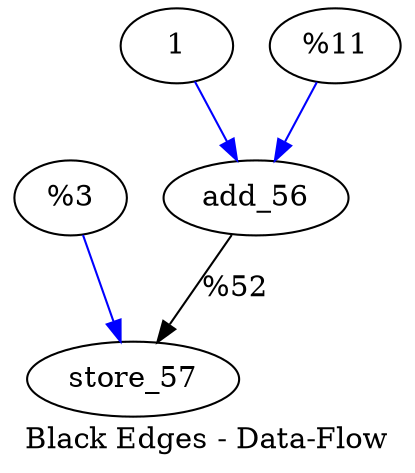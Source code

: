 digraph G {
compound=true
label="Black Edges - Data-Flow"
"%3" -> "store_57"[color=blue dir=black]
"add_56" -> "store_57"[color=black dir=black label="%52"]
"1" -> "add_56"[color=blue dir=black]
"%51" -> "add_56"[color=blue dir=black]
}
